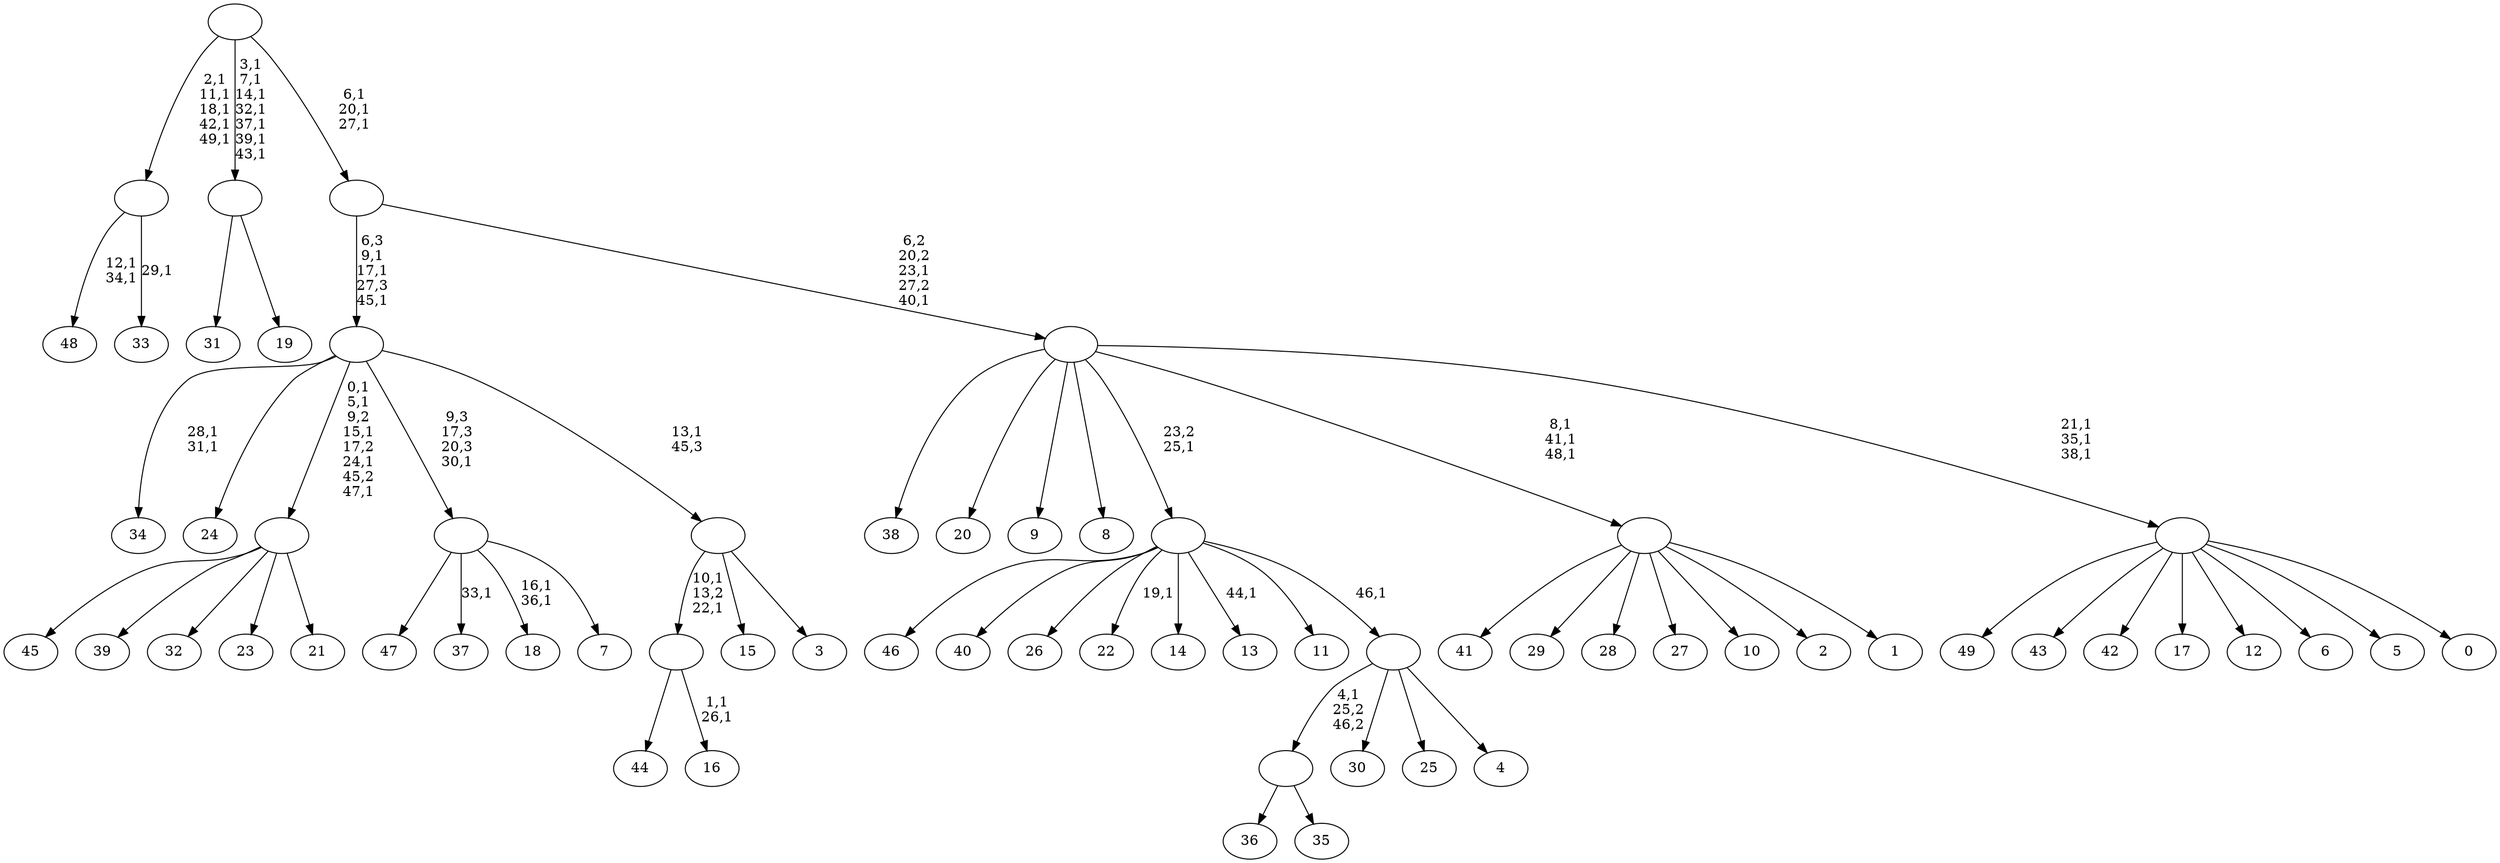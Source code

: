 digraph T {
	100 [label="49"]
	99 [label="48"]
	96 [label="47"]
	95 [label="46"]
	94 [label="45"]
	93 [label="44"]
	92 [label="43"]
	91 [label="42"]
	90 [label="41"]
	89 [label="40"]
	88 [label="39"]
	87 [label="38"]
	86 [label="37"]
	84 [label="36"]
	83 [label="35"]
	82 [label=""]
	81 [label="34"]
	78 [label="33"]
	76 [label=""]
	71 [label="32"]
	70 [label="31"]
	69 [label="30"]
	68 [label="29"]
	67 [label="28"]
	66 [label="27"]
	65 [label="26"]
	64 [label="25"]
	63 [label="24"]
	62 [label="23"]
	61 [label="22"]
	59 [label="21"]
	58 [label=""]
	53 [label="20"]
	52 [label="19"]
	51 [label=""]
	44 [label="18"]
	41 [label="17"]
	40 [label="16"]
	37 [label=""]
	35 [label="15"]
	34 [label="14"]
	33 [label="13"]
	31 [label="12"]
	30 [label="11"]
	29 [label="10"]
	28 [label="9"]
	27 [label="8"]
	26 [label="7"]
	25 [label=""]
	24 [label="6"]
	23 [label="5"]
	22 [label="4"]
	21 [label=""]
	20 [label=""]
	19 [label="3"]
	18 [label=""]
	17 [label=""]
	14 [label="2"]
	13 [label="1"]
	12 [label=""]
	9 [label="0"]
	8 [label=""]
	5 [label=""]
	3 [label=""]
	0 [label=""]
	82 -> 84 [label=""]
	82 -> 83 [label=""]
	76 -> 78 [label="29,1"]
	76 -> 99 [label="12,1\n34,1"]
	58 -> 94 [label=""]
	58 -> 88 [label=""]
	58 -> 71 [label=""]
	58 -> 62 [label=""]
	58 -> 59 [label=""]
	51 -> 70 [label=""]
	51 -> 52 [label=""]
	37 -> 40 [label="1,1\n26,1"]
	37 -> 93 [label=""]
	25 -> 44 [label="16,1\n36,1"]
	25 -> 86 [label="33,1"]
	25 -> 96 [label=""]
	25 -> 26 [label=""]
	21 -> 82 [label="4,1\n25,2\n46,2"]
	21 -> 69 [label=""]
	21 -> 64 [label=""]
	21 -> 22 [label=""]
	20 -> 33 [label="44,1"]
	20 -> 61 [label="19,1"]
	20 -> 95 [label=""]
	20 -> 89 [label=""]
	20 -> 65 [label=""]
	20 -> 34 [label=""]
	20 -> 30 [label=""]
	20 -> 21 [label="46,1"]
	18 -> 37 [label="10,1\n13,2\n22,1"]
	18 -> 35 [label=""]
	18 -> 19 [label=""]
	17 -> 58 [label="0,1\n5,1\n9,2\n15,1\n17,2\n24,1\n45,2\n47,1"]
	17 -> 81 [label="28,1\n31,1"]
	17 -> 63 [label=""]
	17 -> 25 [label="9,3\n17,3\n20,3\n30,1"]
	17 -> 18 [label="13,1\n45,3"]
	12 -> 90 [label=""]
	12 -> 68 [label=""]
	12 -> 67 [label=""]
	12 -> 66 [label=""]
	12 -> 29 [label=""]
	12 -> 14 [label=""]
	12 -> 13 [label=""]
	8 -> 100 [label=""]
	8 -> 92 [label=""]
	8 -> 91 [label=""]
	8 -> 41 [label=""]
	8 -> 31 [label=""]
	8 -> 24 [label=""]
	8 -> 23 [label=""]
	8 -> 9 [label=""]
	5 -> 8 [label="21,1\n35,1\n38,1"]
	5 -> 12 [label="8,1\n41,1\n48,1"]
	5 -> 87 [label=""]
	5 -> 53 [label=""]
	5 -> 28 [label=""]
	5 -> 27 [label=""]
	5 -> 20 [label="23,2\n25,1"]
	3 -> 5 [label="6,2\n20,2\n23,1\n27,2\n40,1"]
	3 -> 17 [label="6,3\n9,1\n17,1\n27,3\n45,1"]
	0 -> 3 [label="6,1\n20,1\n27,1"]
	0 -> 51 [label="3,1\n7,1\n14,1\n32,1\n37,1\n39,1\n43,1"]
	0 -> 76 [label="2,1\n11,1\n18,1\n42,1\n49,1"]
}
